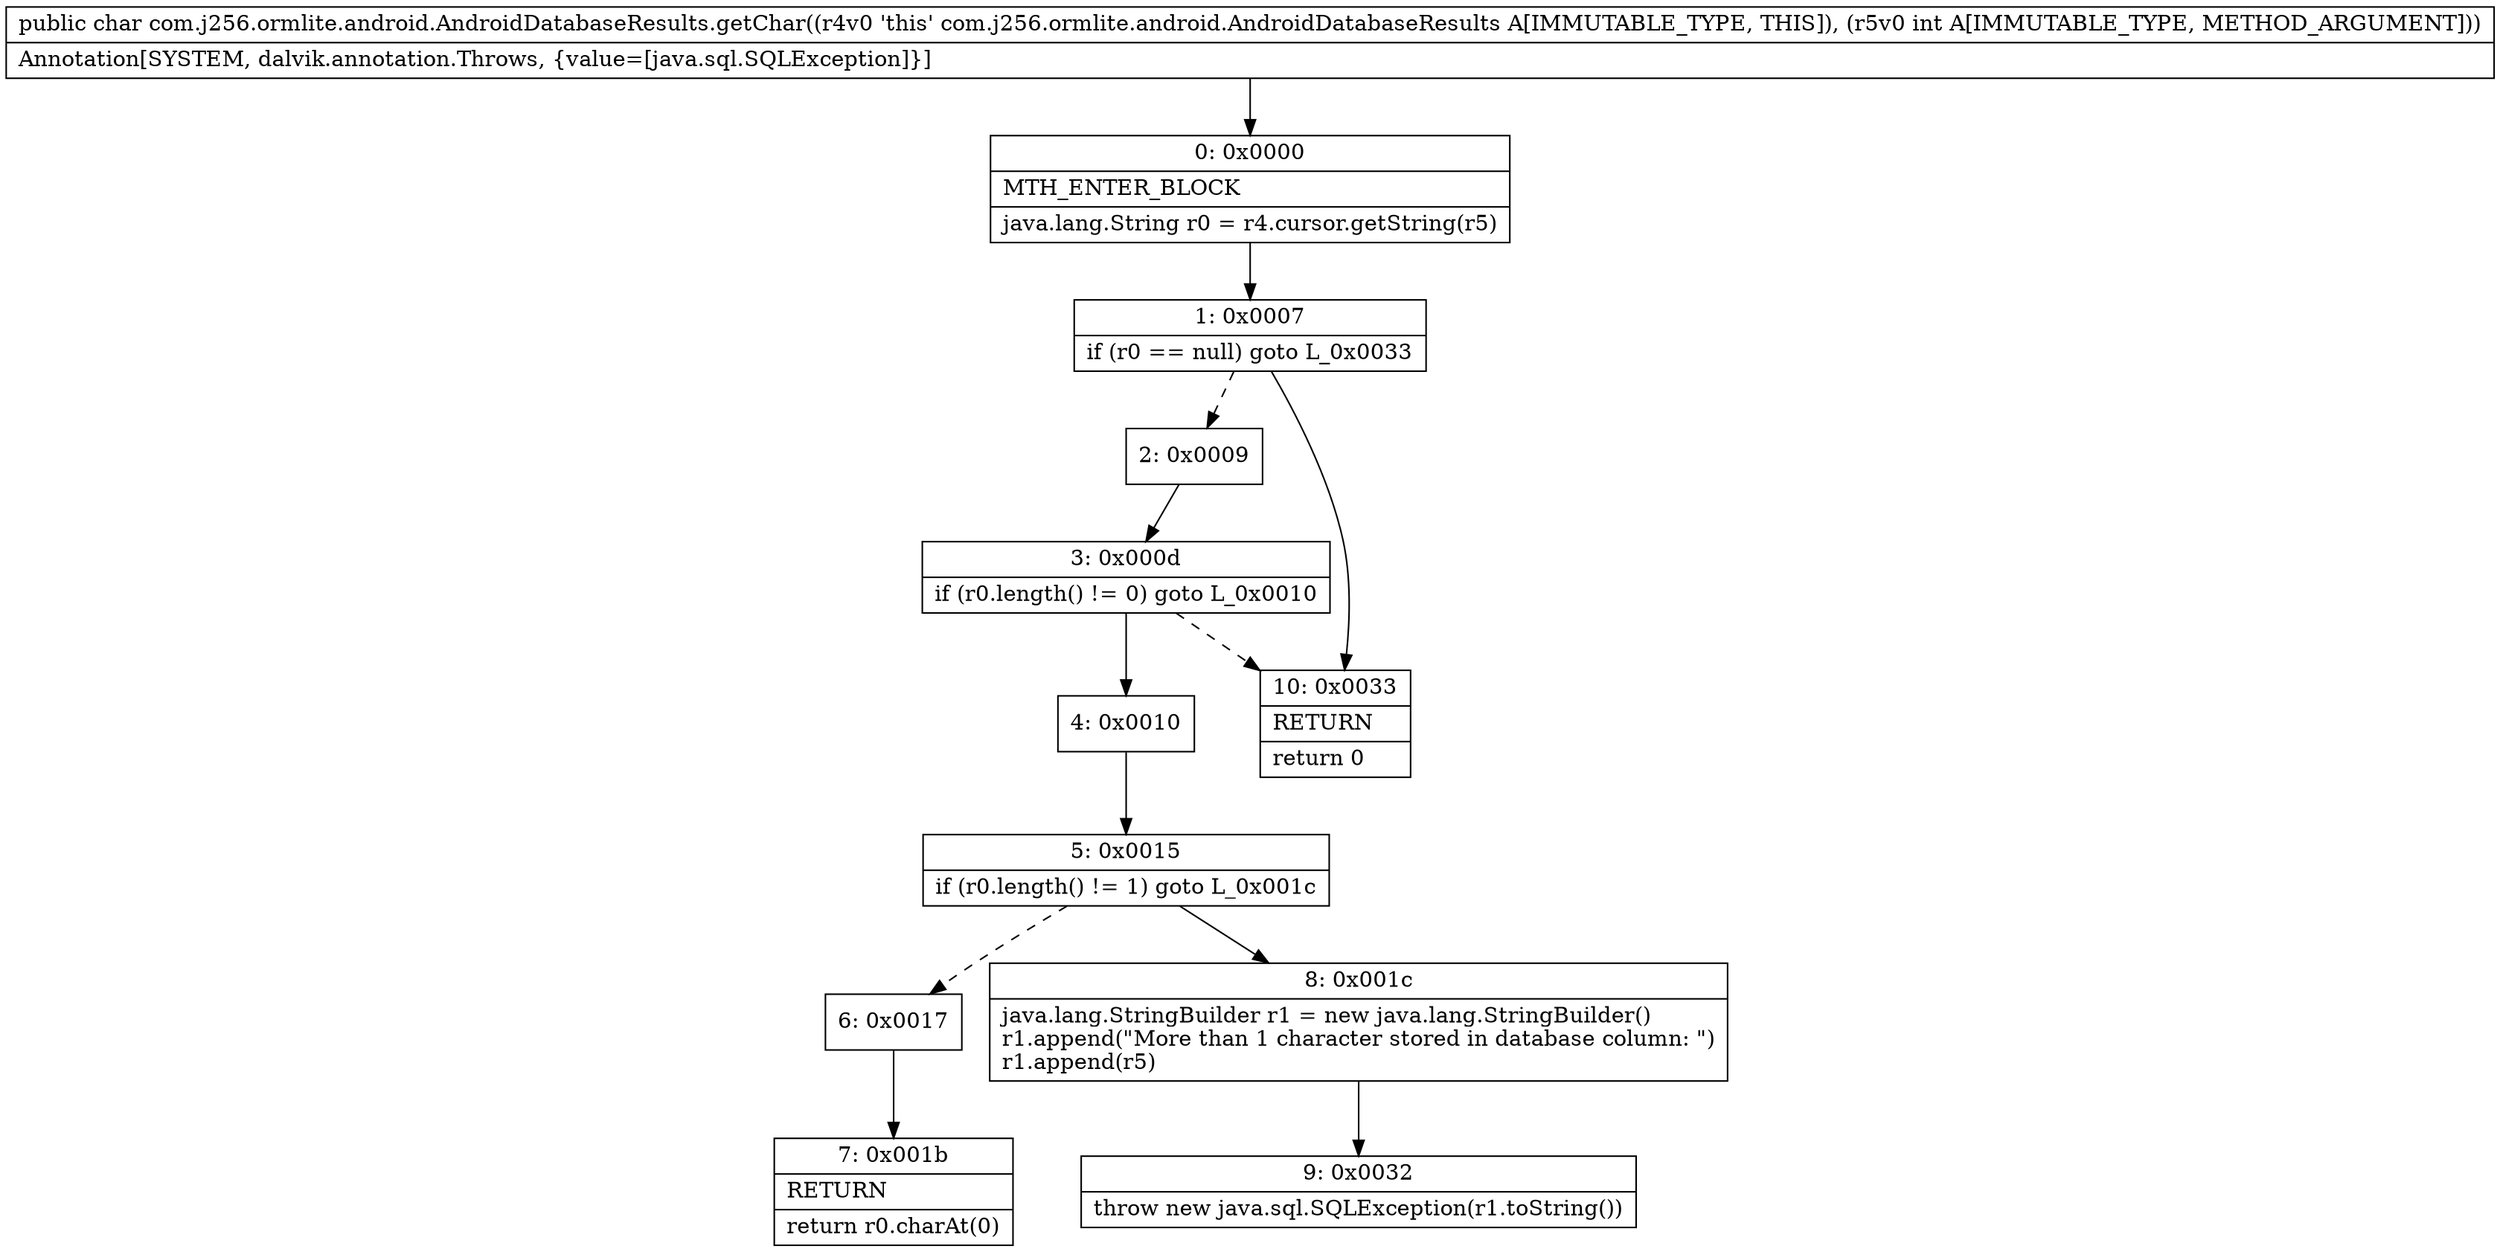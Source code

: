 digraph "CFG forcom.j256.ormlite.android.AndroidDatabaseResults.getChar(I)C" {
Node_0 [shape=record,label="{0\:\ 0x0000|MTH_ENTER_BLOCK\l|java.lang.String r0 = r4.cursor.getString(r5)\l}"];
Node_1 [shape=record,label="{1\:\ 0x0007|if (r0 == null) goto L_0x0033\l}"];
Node_2 [shape=record,label="{2\:\ 0x0009}"];
Node_3 [shape=record,label="{3\:\ 0x000d|if (r0.length() != 0) goto L_0x0010\l}"];
Node_4 [shape=record,label="{4\:\ 0x0010}"];
Node_5 [shape=record,label="{5\:\ 0x0015|if (r0.length() != 1) goto L_0x001c\l}"];
Node_6 [shape=record,label="{6\:\ 0x0017}"];
Node_7 [shape=record,label="{7\:\ 0x001b|RETURN\l|return r0.charAt(0)\l}"];
Node_8 [shape=record,label="{8\:\ 0x001c|java.lang.StringBuilder r1 = new java.lang.StringBuilder()\lr1.append(\"More than 1 character stored in database column: \")\lr1.append(r5)\l}"];
Node_9 [shape=record,label="{9\:\ 0x0032|throw new java.sql.SQLException(r1.toString())\l}"];
Node_10 [shape=record,label="{10\:\ 0x0033|RETURN\l|return 0\l}"];
MethodNode[shape=record,label="{public char com.j256.ormlite.android.AndroidDatabaseResults.getChar((r4v0 'this' com.j256.ormlite.android.AndroidDatabaseResults A[IMMUTABLE_TYPE, THIS]), (r5v0 int A[IMMUTABLE_TYPE, METHOD_ARGUMENT]))  | Annotation[SYSTEM, dalvik.annotation.Throws, \{value=[java.sql.SQLException]\}]\l}"];
MethodNode -> Node_0;
Node_0 -> Node_1;
Node_1 -> Node_2[style=dashed];
Node_1 -> Node_10;
Node_2 -> Node_3;
Node_3 -> Node_4;
Node_3 -> Node_10[style=dashed];
Node_4 -> Node_5;
Node_5 -> Node_6[style=dashed];
Node_5 -> Node_8;
Node_6 -> Node_7;
Node_8 -> Node_9;
}

